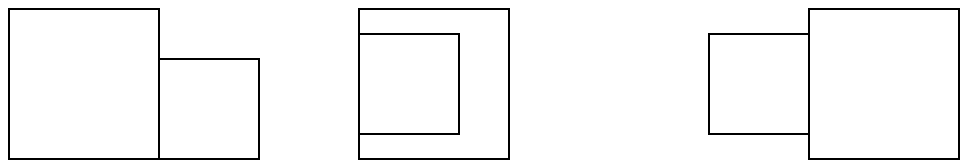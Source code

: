 .PS
  box ht 0.75 wid 0.75
  box ht 0.5 wid 0.5 with .sw at last box.se
  move up 0.125 right 1
  box wid -0.5 ht 0.5; box wid 0.75 ht 0.75
  move 1
  [box wid -0.5 ht 0.5]; box wid 0.75 ht 0.75
.PE
